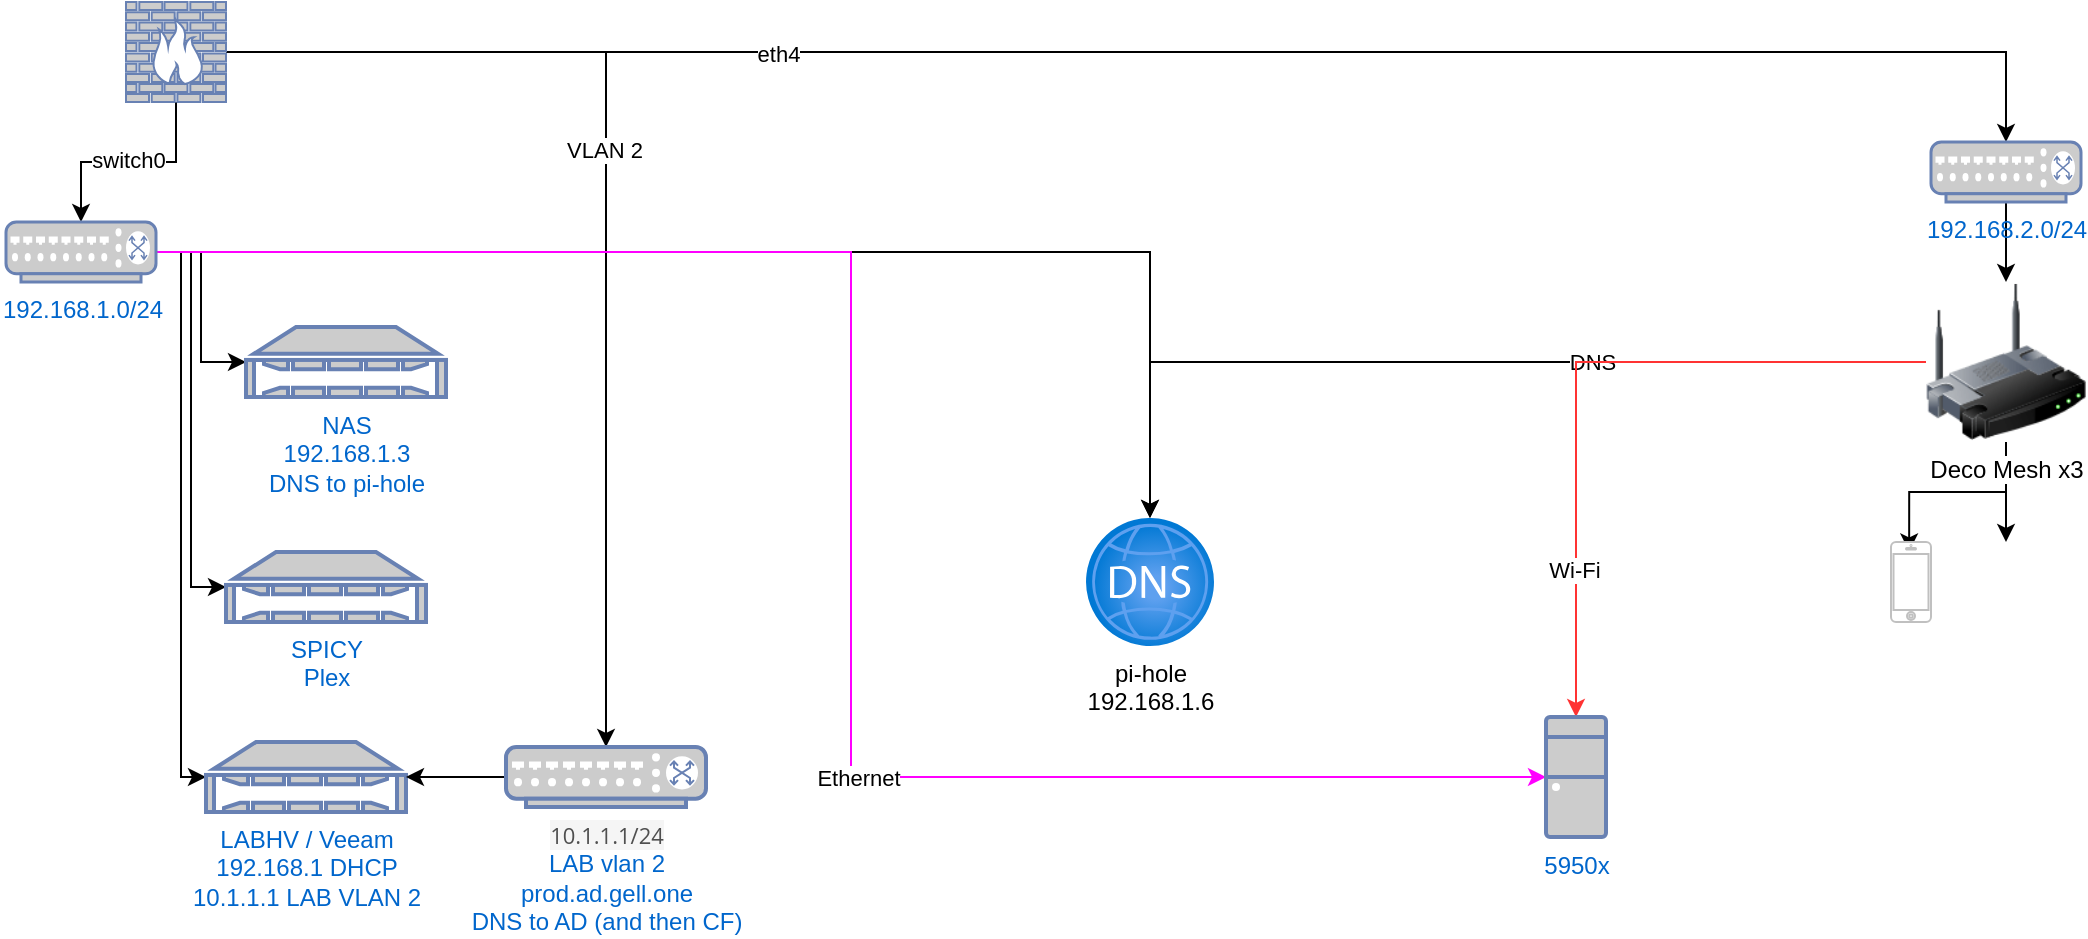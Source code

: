 <mxfile version="20.0.3" type="github">
  <diagram id="iC6M-rrgXTsZYorOLaK3" name="Page-1">
    <mxGraphModel dx="2270" dy="935" grid="1" gridSize="10" guides="1" tooltips="1" connect="1" arrows="1" fold="1" page="1" pageScale="1" pageWidth="850" pageHeight="1400" math="0" shadow="0">
      <root>
        <mxCell id="0" />
        <mxCell id="1" parent="0" />
        <mxCell id="Tb5XQR19AkCkS0yn6avB-4" style="edgeStyle=orthogonalEdgeStyle;rounded=0;orthogonalLoop=1;jettySize=auto;html=1;" edge="1" parent="1" source="Tb5XQR19AkCkS0yn6avB-2" target="Tb5XQR19AkCkS0yn6avB-3">
          <mxGeometry relative="1" as="geometry" />
        </mxCell>
        <mxCell id="Tb5XQR19AkCkS0yn6avB-35" value="switch0" style="edgeLabel;html=1;align=center;verticalAlign=middle;resizable=0;points=[];" vertex="1" connectable="0" parent="Tb5XQR19AkCkS0yn6avB-4">
          <mxGeometry x="-0.245" y="-1" relative="1" as="geometry">
            <mxPoint x="-14" as="offset" />
          </mxGeometry>
        </mxCell>
        <mxCell id="Tb5XQR19AkCkS0yn6avB-7" style="edgeStyle=orthogonalEdgeStyle;rounded=0;orthogonalLoop=1;jettySize=auto;html=1;" edge="1" parent="1" source="Tb5XQR19AkCkS0yn6avB-2" target="Tb5XQR19AkCkS0yn6avB-5">
          <mxGeometry relative="1" as="geometry" />
        </mxCell>
        <mxCell id="Tb5XQR19AkCkS0yn6avB-34" value="eth4" style="edgeLabel;html=1;align=center;verticalAlign=middle;resizable=0;points=[];" vertex="1" connectable="0" parent="Tb5XQR19AkCkS0yn6avB-7">
          <mxGeometry x="-0.41" y="-1" relative="1" as="geometry">
            <mxPoint as="offset" />
          </mxGeometry>
        </mxCell>
        <mxCell id="Tb5XQR19AkCkS0yn6avB-31" style="edgeStyle=orthogonalEdgeStyle;rounded=0;orthogonalLoop=1;jettySize=auto;html=1;" edge="1" parent="1" source="Tb5XQR19AkCkS0yn6avB-2" target="Tb5XQR19AkCkS0yn6avB-27">
          <mxGeometry relative="1" as="geometry" />
        </mxCell>
        <mxCell id="Tb5XQR19AkCkS0yn6avB-33" value="VLAN 2" style="edgeLabel;html=1;align=center;verticalAlign=middle;resizable=0;points=[];" vertex="1" connectable="0" parent="Tb5XQR19AkCkS0yn6avB-31">
          <mxGeometry x="-0.11" y="-1" relative="1" as="geometry">
            <mxPoint as="offset" />
          </mxGeometry>
        </mxCell>
        <mxCell id="Tb5XQR19AkCkS0yn6avB-2" value="" style="fontColor=#0066CC;verticalAlign=top;verticalLabelPosition=bottom;labelPosition=center;align=center;html=1;outlineConnect=0;fillColor=#CCCCCC;strokeColor=#6881B3;gradientColor=none;gradientDirection=north;strokeWidth=2;shape=mxgraph.networks.firewall;" vertex="1" parent="1">
          <mxGeometry x="100" y="10" width="50" height="50" as="geometry" />
        </mxCell>
        <mxCell id="Tb5XQR19AkCkS0yn6avB-19" style="edgeStyle=elbowEdgeStyle;rounded=0;orthogonalLoop=1;jettySize=auto;html=1;" edge="1" parent="1" source="Tb5XQR19AkCkS0yn6avB-3" target="Tb5XQR19AkCkS0yn6avB-26">
          <mxGeometry relative="1" as="geometry">
            <mxPoint x="90" y="240" as="targetPoint" />
          </mxGeometry>
        </mxCell>
        <mxCell id="Tb5XQR19AkCkS0yn6avB-21" style="edgeStyle=orthogonalEdgeStyle;rounded=0;orthogonalLoop=1;jettySize=auto;html=1;" edge="1" parent="1" source="Tb5XQR19AkCkS0yn6avB-3" target="Tb5XQR19AkCkS0yn6avB-20">
          <mxGeometry relative="1" as="geometry" />
        </mxCell>
        <mxCell id="Tb5XQR19AkCkS0yn6avB-29" style="edgeStyle=elbowEdgeStyle;rounded=0;orthogonalLoop=1;jettySize=auto;html=1;" edge="1" parent="1" source="Tb5XQR19AkCkS0yn6avB-3" target="Tb5XQR19AkCkS0yn6avB-25">
          <mxGeometry relative="1" as="geometry" />
        </mxCell>
        <mxCell id="Tb5XQR19AkCkS0yn6avB-30" style="edgeStyle=elbowEdgeStyle;rounded=0;orthogonalLoop=1;jettySize=auto;html=1;" edge="1" parent="1" source="Tb5XQR19AkCkS0yn6avB-3" target="Tb5XQR19AkCkS0yn6avB-18">
          <mxGeometry relative="1" as="geometry" />
        </mxCell>
        <mxCell id="Tb5XQR19AkCkS0yn6avB-39" style="edgeStyle=elbowEdgeStyle;rounded=0;orthogonalLoop=1;jettySize=auto;html=1;strokeColor=#FF00FF;fillColor=#FF6666;" edge="1" parent="1" source="Tb5XQR19AkCkS0yn6avB-3" target="Tb5XQR19AkCkS0yn6avB-36">
          <mxGeometry relative="1" as="geometry" />
        </mxCell>
        <mxCell id="Tb5XQR19AkCkS0yn6avB-40" value="Ethernet" style="edgeLabel;html=1;align=center;verticalAlign=middle;resizable=0;points=[];" vertex="1" connectable="0" parent="Tb5XQR19AkCkS0yn6avB-39">
          <mxGeometry x="0.281" relative="1" as="geometry">
            <mxPoint as="offset" />
          </mxGeometry>
        </mxCell>
        <mxCell id="Tb5XQR19AkCkS0yn6avB-3" value="192.168.1.0/24" style="fontColor=#0066CC;verticalAlign=top;verticalLabelPosition=bottom;labelPosition=center;align=center;html=1;outlineConnect=0;fillColor=#CCCCCC;strokeColor=#6881B3;gradientColor=none;gradientDirection=north;strokeWidth=2;shape=mxgraph.networks.switch;" vertex="1" parent="1">
          <mxGeometry x="40" y="120" width="75" height="30" as="geometry" />
        </mxCell>
        <mxCell id="Tb5XQR19AkCkS0yn6avB-15" style="edgeStyle=orthogonalEdgeStyle;rounded=0;orthogonalLoop=1;jettySize=auto;html=1;" edge="1" parent="1" source="Tb5XQR19AkCkS0yn6avB-5" target="Tb5XQR19AkCkS0yn6avB-9">
          <mxGeometry relative="1" as="geometry" />
        </mxCell>
        <mxCell id="Tb5XQR19AkCkS0yn6avB-5" value="192.168.2.0/24" style="fontColor=#0066CC;verticalAlign=top;verticalLabelPosition=bottom;labelPosition=center;align=center;html=1;outlineConnect=0;fillColor=#CCCCCC;strokeColor=#6881B3;gradientColor=none;gradientDirection=north;strokeWidth=2;shape=mxgraph.networks.switch;" vertex="1" parent="1">
          <mxGeometry x="1002.5" y="80" width="75" height="30" as="geometry" />
        </mxCell>
        <mxCell id="Tb5XQR19AkCkS0yn6avB-16" style="edgeStyle=orthogonalEdgeStyle;rounded=0;orthogonalLoop=1;jettySize=auto;html=1;" edge="1" parent="1" source="Tb5XQR19AkCkS0yn6avB-9" target="Tb5XQR19AkCkS0yn6avB-11">
          <mxGeometry relative="1" as="geometry" />
        </mxCell>
        <mxCell id="Tb5XQR19AkCkS0yn6avB-17" style="edgeStyle=orthogonalEdgeStyle;rounded=0;orthogonalLoop=1;jettySize=auto;html=1;entryX=0.454;entryY=0.118;entryDx=0;entryDy=0;entryPerimeter=0;" edge="1" parent="1" source="Tb5XQR19AkCkS0yn6avB-9" target="Tb5XQR19AkCkS0yn6avB-12">
          <mxGeometry relative="1" as="geometry" />
        </mxCell>
        <mxCell id="Tb5XQR19AkCkS0yn6avB-23" style="edgeStyle=orthogonalEdgeStyle;rounded=0;orthogonalLoop=1;jettySize=auto;html=1;" edge="1" parent="1" source="Tb5XQR19AkCkS0yn6avB-9" target="Tb5XQR19AkCkS0yn6avB-20">
          <mxGeometry relative="1" as="geometry" />
        </mxCell>
        <mxCell id="Tb5XQR19AkCkS0yn6avB-24" value="DNS" style="edgeLabel;html=1;align=center;verticalAlign=middle;resizable=0;points=[];" vertex="1" connectable="0" parent="Tb5XQR19AkCkS0yn6avB-23">
          <mxGeometry x="-0.284" relative="1" as="geometry">
            <mxPoint as="offset" />
          </mxGeometry>
        </mxCell>
        <mxCell id="Tb5XQR19AkCkS0yn6avB-37" style="edgeStyle=orthogonalEdgeStyle;rounded=0;orthogonalLoop=1;jettySize=auto;html=1;fillColor=#FF6666;strokeColor=#FF3333;" edge="1" parent="1" source="Tb5XQR19AkCkS0yn6avB-9" target="Tb5XQR19AkCkS0yn6avB-36">
          <mxGeometry relative="1" as="geometry" />
        </mxCell>
        <mxCell id="Tb5XQR19AkCkS0yn6avB-38" value="Wi-Fi" style="edgeLabel;html=1;align=center;verticalAlign=middle;resizable=0;points=[];" vertex="1" connectable="0" parent="Tb5XQR19AkCkS0yn6avB-37">
          <mxGeometry x="0.579" y="-1" relative="1" as="geometry">
            <mxPoint as="offset" />
          </mxGeometry>
        </mxCell>
        <mxCell id="Tb5XQR19AkCkS0yn6avB-9" value="Deco Mesh x3" style="image;html=1;image=img/lib/clip_art/networking/Wireless_Router_128x128.png" vertex="1" parent="1">
          <mxGeometry x="1000" y="150" width="80" height="80" as="geometry" />
        </mxCell>
        <mxCell id="Tb5XQR19AkCkS0yn6avB-11" value="" style="shape=image;html=1;verticalAlign=top;verticalLabelPosition=bottom;labelBackgroundColor=#ffffff;imageAspect=0;aspect=fixed;image=https://cdn0.iconfinder.com/data/icons/social-media-2185/512/social__media__social_media__xbox_-128.png" vertex="1" parent="1">
          <mxGeometry x="1020" y="280" width="40" height="40" as="geometry" />
        </mxCell>
        <mxCell id="Tb5XQR19AkCkS0yn6avB-12" value="" style="html=1;verticalLabelPosition=bottom;labelBackgroundColor=#ffffff;verticalAlign=top;shadow=0;dashed=0;strokeWidth=1;shape=mxgraph.ios7.misc.iphone;strokeColor=#c0c0c0;" vertex="1" parent="1">
          <mxGeometry x="982.5" y="280" width="20" height="40" as="geometry" />
        </mxCell>
        <mxCell id="Tb5XQR19AkCkS0yn6avB-18" value="NAS&lt;br&gt;192.168.1.3&lt;br&gt;DNS to pi-hole" style="fontColor=#0066CC;verticalAlign=top;verticalLabelPosition=bottom;labelPosition=center;align=center;html=1;outlineConnect=0;fillColor=#CCCCCC;strokeColor=#6881B3;gradientColor=none;gradientDirection=north;strokeWidth=2;shape=mxgraph.networks.nas_filer;" vertex="1" parent="1">
          <mxGeometry x="160" y="172.5" width="100" height="35" as="geometry" />
        </mxCell>
        <mxCell id="Tb5XQR19AkCkS0yn6avB-20" value="pi-hole&lt;br&gt;192.168.1.6" style="aspect=fixed;html=1;points=[];align=center;image;fontSize=12;image=img/lib/azure2/networking/DNS_Zones.svg;" vertex="1" parent="1">
          <mxGeometry x="580" y="268" width="64" height="64" as="geometry" />
        </mxCell>
        <mxCell id="Tb5XQR19AkCkS0yn6avB-25" value="SPICY&lt;br&gt;Plex" style="fontColor=#0066CC;verticalAlign=top;verticalLabelPosition=bottom;labelPosition=center;align=center;html=1;outlineConnect=0;fillColor=#CCCCCC;strokeColor=#6881B3;gradientColor=none;gradientDirection=north;strokeWidth=2;shape=mxgraph.networks.nas_filer;" vertex="1" parent="1">
          <mxGeometry x="150" y="285" width="100" height="35" as="geometry" />
        </mxCell>
        <mxCell id="Tb5XQR19AkCkS0yn6avB-26" value="LABHV / Veeam&lt;br&gt;192.168.1 DHCP&lt;br&gt;10.1.1.1 LAB VLAN 2" style="fontColor=#0066CC;verticalAlign=top;verticalLabelPosition=bottom;labelPosition=center;align=center;html=1;outlineConnect=0;fillColor=#CCCCCC;strokeColor=#6881B3;gradientColor=none;gradientDirection=north;strokeWidth=2;shape=mxgraph.networks.nas_filer;" vertex="1" parent="1">
          <mxGeometry x="140" y="380" width="100" height="35" as="geometry" />
        </mxCell>
        <mxCell id="Tb5XQR19AkCkS0yn6avB-28" style="rounded=0;orthogonalLoop=1;jettySize=auto;html=1;edgeStyle=elbowEdgeStyle;" edge="1" parent="1" source="Tb5XQR19AkCkS0yn6avB-27" target="Tb5XQR19AkCkS0yn6avB-26">
          <mxGeometry relative="1" as="geometry">
            <mxPoint x="280" y="530" as="targetPoint" />
          </mxGeometry>
        </mxCell>
        <mxCell id="Tb5XQR19AkCkS0yn6avB-27" value="&lt;span style=&quot;color: rgb(79, 79, 79); font-family: &amp;quot;Open Sans&amp;quot;, sans-serif; font-size: 11px; text-align: start; background-color: rgb(245, 245, 245);&quot;&gt;10.1.1.1/24&lt;/span&gt;&lt;br&gt;LAB vlan 2&lt;br&gt;prod.ad.gell.one&lt;br&gt;DNS to AD (and then CF)" style="fontColor=#0066CC;verticalAlign=top;verticalLabelPosition=bottom;labelPosition=center;align=center;html=1;outlineConnect=0;fillColor=#CCCCCC;strokeColor=#6881B3;gradientColor=none;gradientDirection=north;strokeWidth=2;shape=mxgraph.networks.switch;" vertex="1" parent="1">
          <mxGeometry x="290" y="382.5" width="100" height="30" as="geometry" />
        </mxCell>
        <mxCell id="Tb5XQR19AkCkS0yn6avB-36" value="5950x" style="fontColor=#0066CC;verticalAlign=top;verticalLabelPosition=bottom;labelPosition=center;align=center;html=1;outlineConnect=0;fillColor=#CCCCCC;strokeColor=#6881B3;gradientColor=none;gradientDirection=north;strokeWidth=2;shape=mxgraph.networks.desktop_pc;" vertex="1" parent="1">
          <mxGeometry x="810" y="367.5" width="30" height="60" as="geometry" />
        </mxCell>
      </root>
    </mxGraphModel>
  </diagram>
</mxfile>
